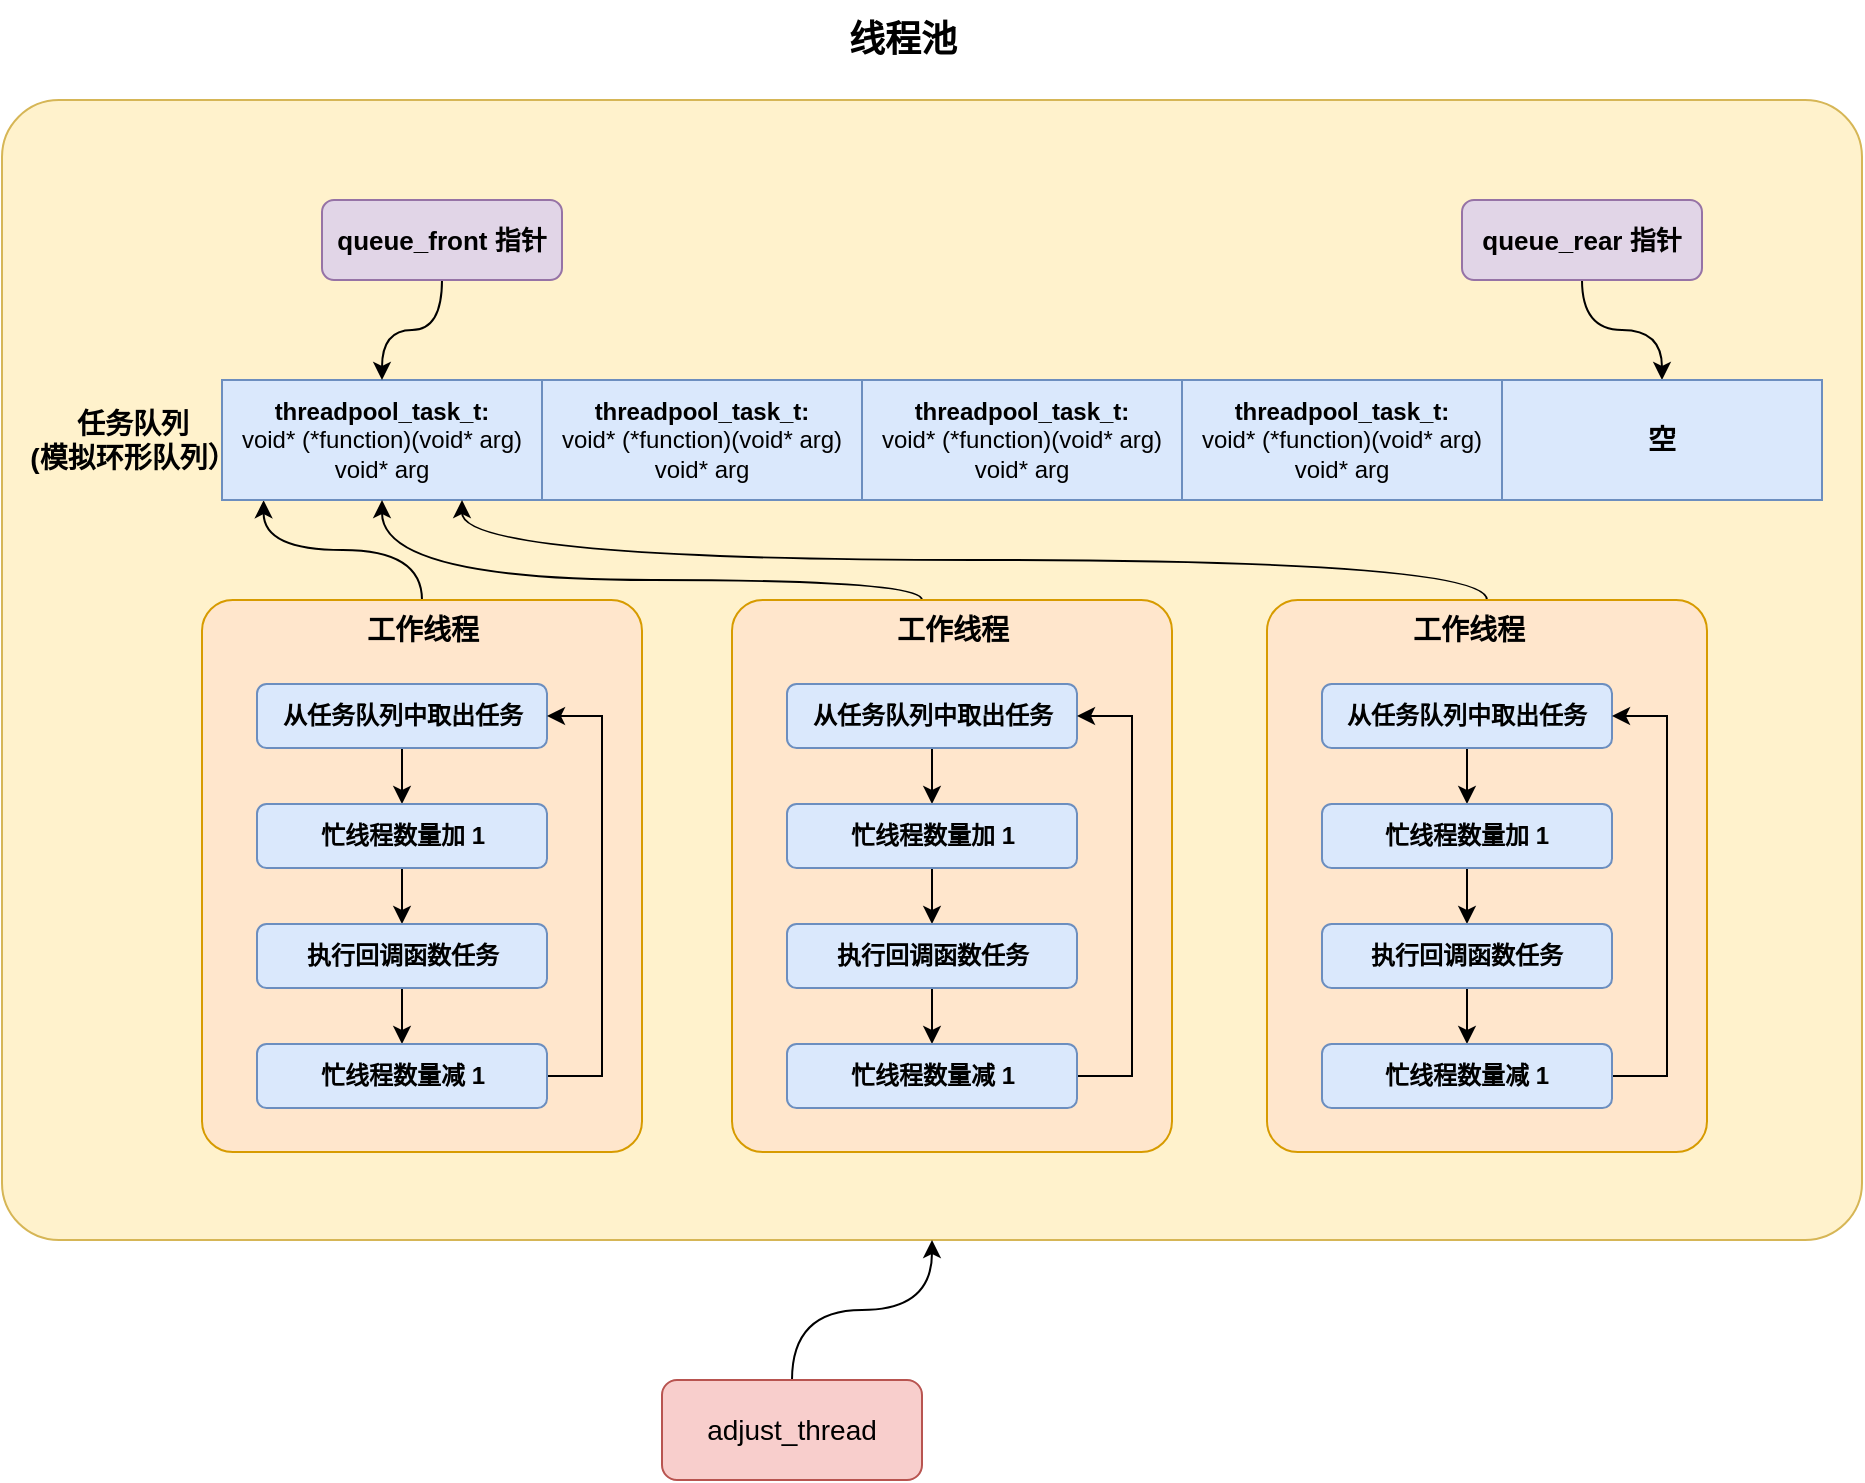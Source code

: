 <mxfile version="21.2.8" type="device">
  <diagram name="第 1 页" id="E0OqM58wUucWfDKx6ohA">
    <mxGraphModel dx="1265" dy="731" grid="0" gridSize="10" guides="1" tooltips="1" connect="1" arrows="1" fold="1" page="1" pageScale="1" pageWidth="3300" pageHeight="4681" math="0" shadow="0">
      <root>
        <mxCell id="0" />
        <mxCell id="1" parent="0" />
        <mxCell id="deHtl9nt0TIYY7x_sbbm-2" value="" style="rounded=1;whiteSpace=wrap;html=1;glass=0;arcSize=5;fillColor=#fff2cc;strokeColor=#d6b656;" vertex="1" parent="1">
          <mxGeometry x="170" y="120" width="930" height="570" as="geometry" />
        </mxCell>
        <mxCell id="deHtl9nt0TIYY7x_sbbm-67" style="edgeStyle=orthogonalEdgeStyle;rounded=0;orthogonalLoop=1;jettySize=auto;html=1;entryX=0.13;entryY=1.002;entryDx=0;entryDy=0;curved=1;entryPerimeter=0;" edge="1" parent="1" source="deHtl9nt0TIYY7x_sbbm-36" target="deHtl9nt0TIYY7x_sbbm-7">
          <mxGeometry relative="1" as="geometry" />
        </mxCell>
        <mxCell id="deHtl9nt0TIYY7x_sbbm-36" value="" style="rounded=1;whiteSpace=wrap;html=1;arcSize=7;fillColor=#ffe6cc;strokeColor=#d79b00;" vertex="1" parent="1">
          <mxGeometry x="270" y="370" width="220" height="276" as="geometry" />
        </mxCell>
        <mxCell id="deHtl9nt0TIYY7x_sbbm-4" style="edgeStyle=orthogonalEdgeStyle;rounded=0;orthogonalLoop=1;jettySize=auto;html=1;curved=1;" edge="1" parent="1" source="deHtl9nt0TIYY7x_sbbm-3" target="deHtl9nt0TIYY7x_sbbm-2">
          <mxGeometry relative="1" as="geometry" />
        </mxCell>
        <mxCell id="deHtl9nt0TIYY7x_sbbm-3" value="&lt;font style=&quot;font-size: 14px;&quot;&gt;adjust_thread&lt;/font&gt;" style="rounded=1;whiteSpace=wrap;html=1;fillColor=#f8cecc;strokeColor=#b85450;" vertex="1" parent="1">
          <mxGeometry x="500" y="760" width="130" height="50" as="geometry" />
        </mxCell>
        <mxCell id="deHtl9nt0TIYY7x_sbbm-5" value="&lt;font size=&quot;1&quot; style=&quot;&quot;&gt;&lt;b style=&quot;font-size: 18px;&quot;&gt;线程池&lt;/b&gt;&lt;/font&gt;" style="text;html=1;align=center;verticalAlign=middle;resizable=0;points=[];autosize=1;strokeColor=none;fillColor=none;" vertex="1" parent="1">
          <mxGeometry x="580" y="70" width="80" height="40" as="geometry" />
        </mxCell>
        <mxCell id="deHtl9nt0TIYY7x_sbbm-7" value="&lt;b&gt;threadpool_task_t:&lt;/b&gt;&lt;br style=&quot;border-color: var(--border-color);&quot;&gt;&lt;span style=&quot;&quot;&gt;void* (*function)(void* arg)&lt;br&gt;&lt;/span&gt;void* arg" style="rounded=0;whiteSpace=wrap;html=1;fillColor=#dae8fc;strokeColor=#6c8ebf;" vertex="1" parent="1">
          <mxGeometry x="280" y="260" width="160" height="60" as="geometry" />
        </mxCell>
        <mxCell id="deHtl9nt0TIYY7x_sbbm-13" value="&lt;b&gt;threadpool_task_t:&lt;/b&gt;&lt;br style=&quot;border-color: var(--border-color);&quot;&gt;&lt;span style=&quot;&quot;&gt;void* (*function)(void* arg)&lt;br&gt;&lt;/span&gt;void* arg" style="rounded=0;whiteSpace=wrap;html=1;fillColor=#dae8fc;strokeColor=#6c8ebf;" vertex="1" parent="1">
          <mxGeometry x="440" y="260" width="160" height="60" as="geometry" />
        </mxCell>
        <mxCell id="deHtl9nt0TIYY7x_sbbm-14" value="&lt;b style=&quot;border-color: var(--border-color);&quot;&gt;threadpool_task_t:&lt;/b&gt;&lt;br style=&quot;border-color: var(--border-color);&quot;&gt;void* (*function)(void* arg)&lt;br style=&quot;border-color: var(--border-color);&quot;&gt;void* arg" style="rounded=0;whiteSpace=wrap;html=1;fillColor=#dae8fc;strokeColor=#6c8ebf;" vertex="1" parent="1">
          <mxGeometry x="600" y="260" width="160" height="60" as="geometry" />
        </mxCell>
        <mxCell id="deHtl9nt0TIYY7x_sbbm-15" value="&lt;b style=&quot;border-color: var(--border-color);&quot;&gt;threadpool_task_t:&lt;/b&gt;&lt;br style=&quot;border-color: var(--border-color);&quot;&gt;void* (*function)(void* arg)&lt;br style=&quot;border-color: var(--border-color);&quot;&gt;void* arg" style="rounded=0;whiteSpace=wrap;html=1;fillColor=#dae8fc;strokeColor=#6c8ebf;" vertex="1" parent="1">
          <mxGeometry x="760" y="260" width="160" height="60" as="geometry" />
        </mxCell>
        <mxCell id="deHtl9nt0TIYY7x_sbbm-17" value="&lt;font style=&quot;font-size: 14px;&quot;&gt;&lt;b&gt;任务队列&lt;br&gt;(模拟环形队列）&lt;br&gt;&lt;/b&gt;&lt;/font&gt;" style="text;html=1;align=center;verticalAlign=middle;resizable=0;points=[];autosize=1;strokeColor=none;fillColor=none;" vertex="1" parent="1">
          <mxGeometry x="170" y="265" width="130" height="50" as="geometry" />
        </mxCell>
        <mxCell id="deHtl9nt0TIYY7x_sbbm-20" value="&lt;font style=&quot;font-size: 14px;&quot;&gt;&lt;b&gt;工作线程&lt;/b&gt;&lt;/font&gt;" style="text;html=1;align=center;verticalAlign=middle;resizable=0;points=[];autosize=1;strokeColor=none;fillColor=none;" vertex="1" parent="1">
          <mxGeometry x="340" y="370" width="80" height="30" as="geometry" />
        </mxCell>
        <mxCell id="deHtl9nt0TIYY7x_sbbm-30" style="edgeStyle=orthogonalEdgeStyle;rounded=0;orthogonalLoop=1;jettySize=auto;html=1;entryX=0.5;entryY=0;entryDx=0;entryDy=0;" edge="1" parent="1" source="deHtl9nt0TIYY7x_sbbm-21" target="deHtl9nt0TIYY7x_sbbm-27">
          <mxGeometry relative="1" as="geometry" />
        </mxCell>
        <mxCell id="deHtl9nt0TIYY7x_sbbm-21" value="&lt;b&gt;从任务队列中取出任务&lt;/b&gt;" style="rounded=1;whiteSpace=wrap;html=1;fillColor=#dae8fc;strokeColor=#6c8ebf;" vertex="1" parent="1">
          <mxGeometry x="297.5" y="412" width="145" height="32" as="geometry" />
        </mxCell>
        <mxCell id="deHtl9nt0TIYY7x_sbbm-24" style="edgeStyle=orthogonalEdgeStyle;rounded=0;orthogonalLoop=1;jettySize=auto;html=1;curved=1;" edge="1" parent="1" source="deHtl9nt0TIYY7x_sbbm-22" target="deHtl9nt0TIYY7x_sbbm-23">
          <mxGeometry relative="1" as="geometry" />
        </mxCell>
        <mxCell id="deHtl9nt0TIYY7x_sbbm-22" value="&lt;font style=&quot;font-size: 13px;&quot;&gt;&lt;b&gt;queue_rear 指针&lt;/b&gt;&lt;/font&gt;" style="rounded=1;whiteSpace=wrap;html=1;fillColor=#e1d5e7;strokeColor=#9673a6;" vertex="1" parent="1">
          <mxGeometry x="900" y="170" width="120" height="40" as="geometry" />
        </mxCell>
        <mxCell id="deHtl9nt0TIYY7x_sbbm-23" value="&lt;b style=&quot;border-color: var(--border-color);&quot;&gt;&lt;font style=&quot;font-size: 14px;&quot;&gt;空&lt;/font&gt;&lt;br&gt;&lt;/b&gt;" style="rounded=0;whiteSpace=wrap;html=1;fillColor=#dae8fc;strokeColor=#6c8ebf;" vertex="1" parent="1">
          <mxGeometry x="920" y="260" width="160" height="60" as="geometry" />
        </mxCell>
        <mxCell id="deHtl9nt0TIYY7x_sbbm-26" style="edgeStyle=orthogonalEdgeStyle;rounded=0;orthogonalLoop=1;jettySize=auto;html=1;entryX=0.5;entryY=0;entryDx=0;entryDy=0;curved=1;" edge="1" parent="1" source="deHtl9nt0TIYY7x_sbbm-25" target="deHtl9nt0TIYY7x_sbbm-7">
          <mxGeometry relative="1" as="geometry" />
        </mxCell>
        <mxCell id="deHtl9nt0TIYY7x_sbbm-25" value="&lt;font style=&quot;font-size: 13px;&quot;&gt;&lt;b&gt;queue_front 指针&lt;/b&gt;&lt;/font&gt;" style="rounded=1;whiteSpace=wrap;html=1;fillColor=#e1d5e7;strokeColor=#9673a6;" vertex="1" parent="1">
          <mxGeometry x="330" y="170" width="120" height="40" as="geometry" />
        </mxCell>
        <mxCell id="deHtl9nt0TIYY7x_sbbm-31" style="edgeStyle=orthogonalEdgeStyle;rounded=0;orthogonalLoop=1;jettySize=auto;html=1;entryX=0.5;entryY=0;entryDx=0;entryDy=0;" edge="1" parent="1" source="deHtl9nt0TIYY7x_sbbm-27" target="deHtl9nt0TIYY7x_sbbm-28">
          <mxGeometry relative="1" as="geometry" />
        </mxCell>
        <mxCell id="deHtl9nt0TIYY7x_sbbm-27" value="&lt;b&gt;忙线程数量加 1&lt;/b&gt;" style="rounded=1;whiteSpace=wrap;html=1;fillColor=#dae8fc;strokeColor=#6c8ebf;" vertex="1" parent="1">
          <mxGeometry x="297.5" y="472" width="145" height="32" as="geometry" />
        </mxCell>
        <mxCell id="deHtl9nt0TIYY7x_sbbm-34" style="edgeStyle=orthogonalEdgeStyle;rounded=0;orthogonalLoop=1;jettySize=auto;html=1;entryX=0.5;entryY=0;entryDx=0;entryDy=0;" edge="1" parent="1" source="deHtl9nt0TIYY7x_sbbm-28" target="deHtl9nt0TIYY7x_sbbm-29">
          <mxGeometry relative="1" as="geometry" />
        </mxCell>
        <mxCell id="deHtl9nt0TIYY7x_sbbm-28" value="&lt;b&gt;执行回调函数任务&lt;/b&gt;" style="rounded=1;whiteSpace=wrap;html=1;fillColor=#dae8fc;strokeColor=#6c8ebf;" vertex="1" parent="1">
          <mxGeometry x="297.5" y="532" width="145" height="32" as="geometry" />
        </mxCell>
        <mxCell id="deHtl9nt0TIYY7x_sbbm-35" style="edgeStyle=orthogonalEdgeStyle;rounded=0;orthogonalLoop=1;jettySize=auto;html=1;entryX=1;entryY=0.5;entryDx=0;entryDy=0;" edge="1" parent="1" source="deHtl9nt0TIYY7x_sbbm-29" target="deHtl9nt0TIYY7x_sbbm-21">
          <mxGeometry relative="1" as="geometry">
            <Array as="points">
              <mxPoint x="470" y="608" />
              <mxPoint x="470" y="428" />
            </Array>
          </mxGeometry>
        </mxCell>
        <mxCell id="deHtl9nt0TIYY7x_sbbm-29" value="&lt;b&gt;忙线程数量减 1&lt;/b&gt;" style="rounded=1;whiteSpace=wrap;html=1;fillColor=#dae8fc;strokeColor=#6c8ebf;" vertex="1" parent="1">
          <mxGeometry x="297.5" y="592" width="145" height="32" as="geometry" />
        </mxCell>
        <mxCell id="deHtl9nt0TIYY7x_sbbm-38" value="&lt;font style=&quot;font-size: 14px;&quot;&gt;&lt;b&gt;线程&lt;/b&gt;&lt;/font&gt;" style="text;html=1;align=center;verticalAlign=middle;resizable=0;points=[];autosize=1;strokeColor=none;fillColor=none;" vertex="1" parent="1">
          <mxGeometry x="877.5" y="382" width="50" height="30" as="geometry" />
        </mxCell>
        <mxCell id="deHtl9nt0TIYY7x_sbbm-39" style="edgeStyle=orthogonalEdgeStyle;rounded=0;orthogonalLoop=1;jettySize=auto;html=1;entryX=0.5;entryY=0;entryDx=0;entryDy=0;" edge="1" parent="1" source="deHtl9nt0TIYY7x_sbbm-40" target="deHtl9nt0TIYY7x_sbbm-42">
          <mxGeometry relative="1" as="geometry" />
        </mxCell>
        <mxCell id="deHtl9nt0TIYY7x_sbbm-70" style="edgeStyle=orthogonalEdgeStyle;rounded=0;orthogonalLoop=1;jettySize=auto;html=1;entryX=0.75;entryY=1;entryDx=0;entryDy=0;curved=1;" edge="1" parent="1" source="deHtl9nt0TIYY7x_sbbm-37" target="deHtl9nt0TIYY7x_sbbm-7">
          <mxGeometry relative="1" as="geometry">
            <Array as="points">
              <mxPoint x="913" y="350" />
              <mxPoint x="400" y="350" />
            </Array>
          </mxGeometry>
        </mxCell>
        <mxCell id="deHtl9nt0TIYY7x_sbbm-37" value="" style="rounded=1;whiteSpace=wrap;html=1;arcSize=7;fillColor=#ffe6cc;strokeColor=#d79b00;" vertex="1" parent="1">
          <mxGeometry x="802.5" y="370" width="220" height="276" as="geometry" />
        </mxCell>
        <mxCell id="deHtl9nt0TIYY7x_sbbm-71" style="edgeStyle=orthogonalEdgeStyle;rounded=0;orthogonalLoop=1;jettySize=auto;html=1;" edge="1" parent="1" source="deHtl9nt0TIYY7x_sbbm-40" target="deHtl9nt0TIYY7x_sbbm-42">
          <mxGeometry relative="1" as="geometry" />
        </mxCell>
        <mxCell id="deHtl9nt0TIYY7x_sbbm-40" value="&lt;b&gt;从任务队列中取出任务&lt;/b&gt;" style="rounded=1;whiteSpace=wrap;html=1;fillColor=#dae8fc;strokeColor=#6c8ebf;" vertex="1" parent="1">
          <mxGeometry x="830" y="412" width="145" height="32" as="geometry" />
        </mxCell>
        <mxCell id="deHtl9nt0TIYY7x_sbbm-41" style="edgeStyle=orthogonalEdgeStyle;rounded=0;orthogonalLoop=1;jettySize=auto;html=1;entryX=0.5;entryY=0;entryDx=0;entryDy=0;" edge="1" parent="1" source="deHtl9nt0TIYY7x_sbbm-42" target="deHtl9nt0TIYY7x_sbbm-44">
          <mxGeometry relative="1" as="geometry" />
        </mxCell>
        <mxCell id="deHtl9nt0TIYY7x_sbbm-42" value="&lt;b&gt;忙线程数量加 1&lt;/b&gt;" style="rounded=1;whiteSpace=wrap;html=1;fillColor=#dae8fc;strokeColor=#6c8ebf;" vertex="1" parent="1">
          <mxGeometry x="830" y="472" width="145" height="32" as="geometry" />
        </mxCell>
        <mxCell id="deHtl9nt0TIYY7x_sbbm-43" style="edgeStyle=orthogonalEdgeStyle;rounded=0;orthogonalLoop=1;jettySize=auto;html=1;entryX=0.5;entryY=0;entryDx=0;entryDy=0;" edge="1" parent="1" source="deHtl9nt0TIYY7x_sbbm-44" target="deHtl9nt0TIYY7x_sbbm-46">
          <mxGeometry relative="1" as="geometry" />
        </mxCell>
        <mxCell id="deHtl9nt0TIYY7x_sbbm-44" value="&lt;b&gt;执行回调函数任务&lt;/b&gt;" style="rounded=1;whiteSpace=wrap;html=1;fillColor=#dae8fc;strokeColor=#6c8ebf;" vertex="1" parent="1">
          <mxGeometry x="830" y="532" width="145" height="32" as="geometry" />
        </mxCell>
        <mxCell id="deHtl9nt0TIYY7x_sbbm-45" style="edgeStyle=orthogonalEdgeStyle;rounded=0;orthogonalLoop=1;jettySize=auto;html=1;entryX=1;entryY=0.5;entryDx=0;entryDy=0;" edge="1" parent="1" source="deHtl9nt0TIYY7x_sbbm-46" target="deHtl9nt0TIYY7x_sbbm-40">
          <mxGeometry relative="1" as="geometry">
            <Array as="points">
              <mxPoint x="1002.5" y="608" />
              <mxPoint x="1002.5" y="428" />
            </Array>
          </mxGeometry>
        </mxCell>
        <mxCell id="deHtl9nt0TIYY7x_sbbm-46" value="&lt;b&gt;忙线程数量减 1&lt;/b&gt;" style="rounded=1;whiteSpace=wrap;html=1;fillColor=#dae8fc;strokeColor=#6c8ebf;" vertex="1" parent="1">
          <mxGeometry x="830" y="592" width="145" height="32" as="geometry" />
        </mxCell>
        <mxCell id="deHtl9nt0TIYY7x_sbbm-68" style="edgeStyle=orthogonalEdgeStyle;rounded=0;orthogonalLoop=1;jettySize=auto;html=1;entryX=0.5;entryY=1;entryDx=0;entryDy=0;curved=1;" edge="1" parent="1" source="deHtl9nt0TIYY7x_sbbm-57" target="deHtl9nt0TIYY7x_sbbm-7">
          <mxGeometry relative="1" as="geometry">
            <Array as="points">
              <mxPoint x="630" y="360" />
              <mxPoint x="360" y="360" />
            </Array>
          </mxGeometry>
        </mxCell>
        <mxCell id="deHtl9nt0TIYY7x_sbbm-57" value="" style="rounded=1;whiteSpace=wrap;html=1;arcSize=7;fillColor=#ffe6cc;strokeColor=#d79b00;" vertex="1" parent="1">
          <mxGeometry x="535" y="370" width="220" height="276" as="geometry" />
        </mxCell>
        <mxCell id="deHtl9nt0TIYY7x_sbbm-58" value="&lt;font style=&quot;font-size: 14px;&quot;&gt;&lt;b&gt;工作线程&lt;/b&gt;&lt;/font&gt;" style="text;html=1;align=center;verticalAlign=middle;resizable=0;points=[];autosize=1;strokeColor=none;fillColor=none;" vertex="1" parent="1">
          <mxGeometry x="605" y="370" width="80" height="30" as="geometry" />
        </mxCell>
        <mxCell id="deHtl9nt0TIYY7x_sbbm-59" style="edgeStyle=orthogonalEdgeStyle;rounded=0;orthogonalLoop=1;jettySize=auto;html=1;entryX=0.5;entryY=0;entryDx=0;entryDy=0;" edge="1" parent="1" source="deHtl9nt0TIYY7x_sbbm-60" target="deHtl9nt0TIYY7x_sbbm-62">
          <mxGeometry relative="1" as="geometry" />
        </mxCell>
        <mxCell id="deHtl9nt0TIYY7x_sbbm-60" value="&lt;b&gt;从任务队列中取出任务&lt;/b&gt;" style="rounded=1;whiteSpace=wrap;html=1;fillColor=#dae8fc;strokeColor=#6c8ebf;" vertex="1" parent="1">
          <mxGeometry x="562.5" y="412" width="145" height="32" as="geometry" />
        </mxCell>
        <mxCell id="deHtl9nt0TIYY7x_sbbm-61" style="edgeStyle=orthogonalEdgeStyle;rounded=0;orthogonalLoop=1;jettySize=auto;html=1;entryX=0.5;entryY=0;entryDx=0;entryDy=0;" edge="1" parent="1" source="deHtl9nt0TIYY7x_sbbm-62" target="deHtl9nt0TIYY7x_sbbm-64">
          <mxGeometry relative="1" as="geometry" />
        </mxCell>
        <mxCell id="deHtl9nt0TIYY7x_sbbm-62" value="&lt;b&gt;忙线程数量加 1&lt;/b&gt;" style="rounded=1;whiteSpace=wrap;html=1;fillColor=#dae8fc;strokeColor=#6c8ebf;" vertex="1" parent="1">
          <mxGeometry x="562.5" y="472" width="145" height="32" as="geometry" />
        </mxCell>
        <mxCell id="deHtl9nt0TIYY7x_sbbm-63" style="edgeStyle=orthogonalEdgeStyle;rounded=0;orthogonalLoop=1;jettySize=auto;html=1;entryX=0.5;entryY=0;entryDx=0;entryDy=0;" edge="1" parent="1" source="deHtl9nt0TIYY7x_sbbm-64" target="deHtl9nt0TIYY7x_sbbm-66">
          <mxGeometry relative="1" as="geometry" />
        </mxCell>
        <mxCell id="deHtl9nt0TIYY7x_sbbm-64" value="&lt;b&gt;执行回调函数任务&lt;/b&gt;" style="rounded=1;whiteSpace=wrap;html=1;fillColor=#dae8fc;strokeColor=#6c8ebf;" vertex="1" parent="1">
          <mxGeometry x="562.5" y="532" width="145" height="32" as="geometry" />
        </mxCell>
        <mxCell id="deHtl9nt0TIYY7x_sbbm-65" style="edgeStyle=orthogonalEdgeStyle;rounded=0;orthogonalLoop=1;jettySize=auto;html=1;entryX=1;entryY=0.5;entryDx=0;entryDy=0;" edge="1" parent="1" source="deHtl9nt0TIYY7x_sbbm-66" target="deHtl9nt0TIYY7x_sbbm-60">
          <mxGeometry relative="1" as="geometry">
            <Array as="points">
              <mxPoint x="735" y="608" />
              <mxPoint x="735" y="428" />
            </Array>
          </mxGeometry>
        </mxCell>
        <mxCell id="deHtl9nt0TIYY7x_sbbm-66" value="&lt;b&gt;忙线程数量减 1&lt;/b&gt;" style="rounded=1;whiteSpace=wrap;html=1;fillColor=#dae8fc;strokeColor=#6c8ebf;" vertex="1" parent="1">
          <mxGeometry x="562.5" y="592" width="145" height="32" as="geometry" />
        </mxCell>
        <mxCell id="deHtl9nt0TIYY7x_sbbm-69" value="&lt;font style=&quot;font-size: 14px;&quot;&gt;&lt;b&gt;工作线程&lt;/b&gt;&lt;/font&gt;" style="text;html=1;align=center;verticalAlign=middle;resizable=0;points=[];autosize=1;strokeColor=none;fillColor=none;" vertex="1" parent="1">
          <mxGeometry x="862.5" y="370" width="80" height="30" as="geometry" />
        </mxCell>
      </root>
    </mxGraphModel>
  </diagram>
</mxfile>
